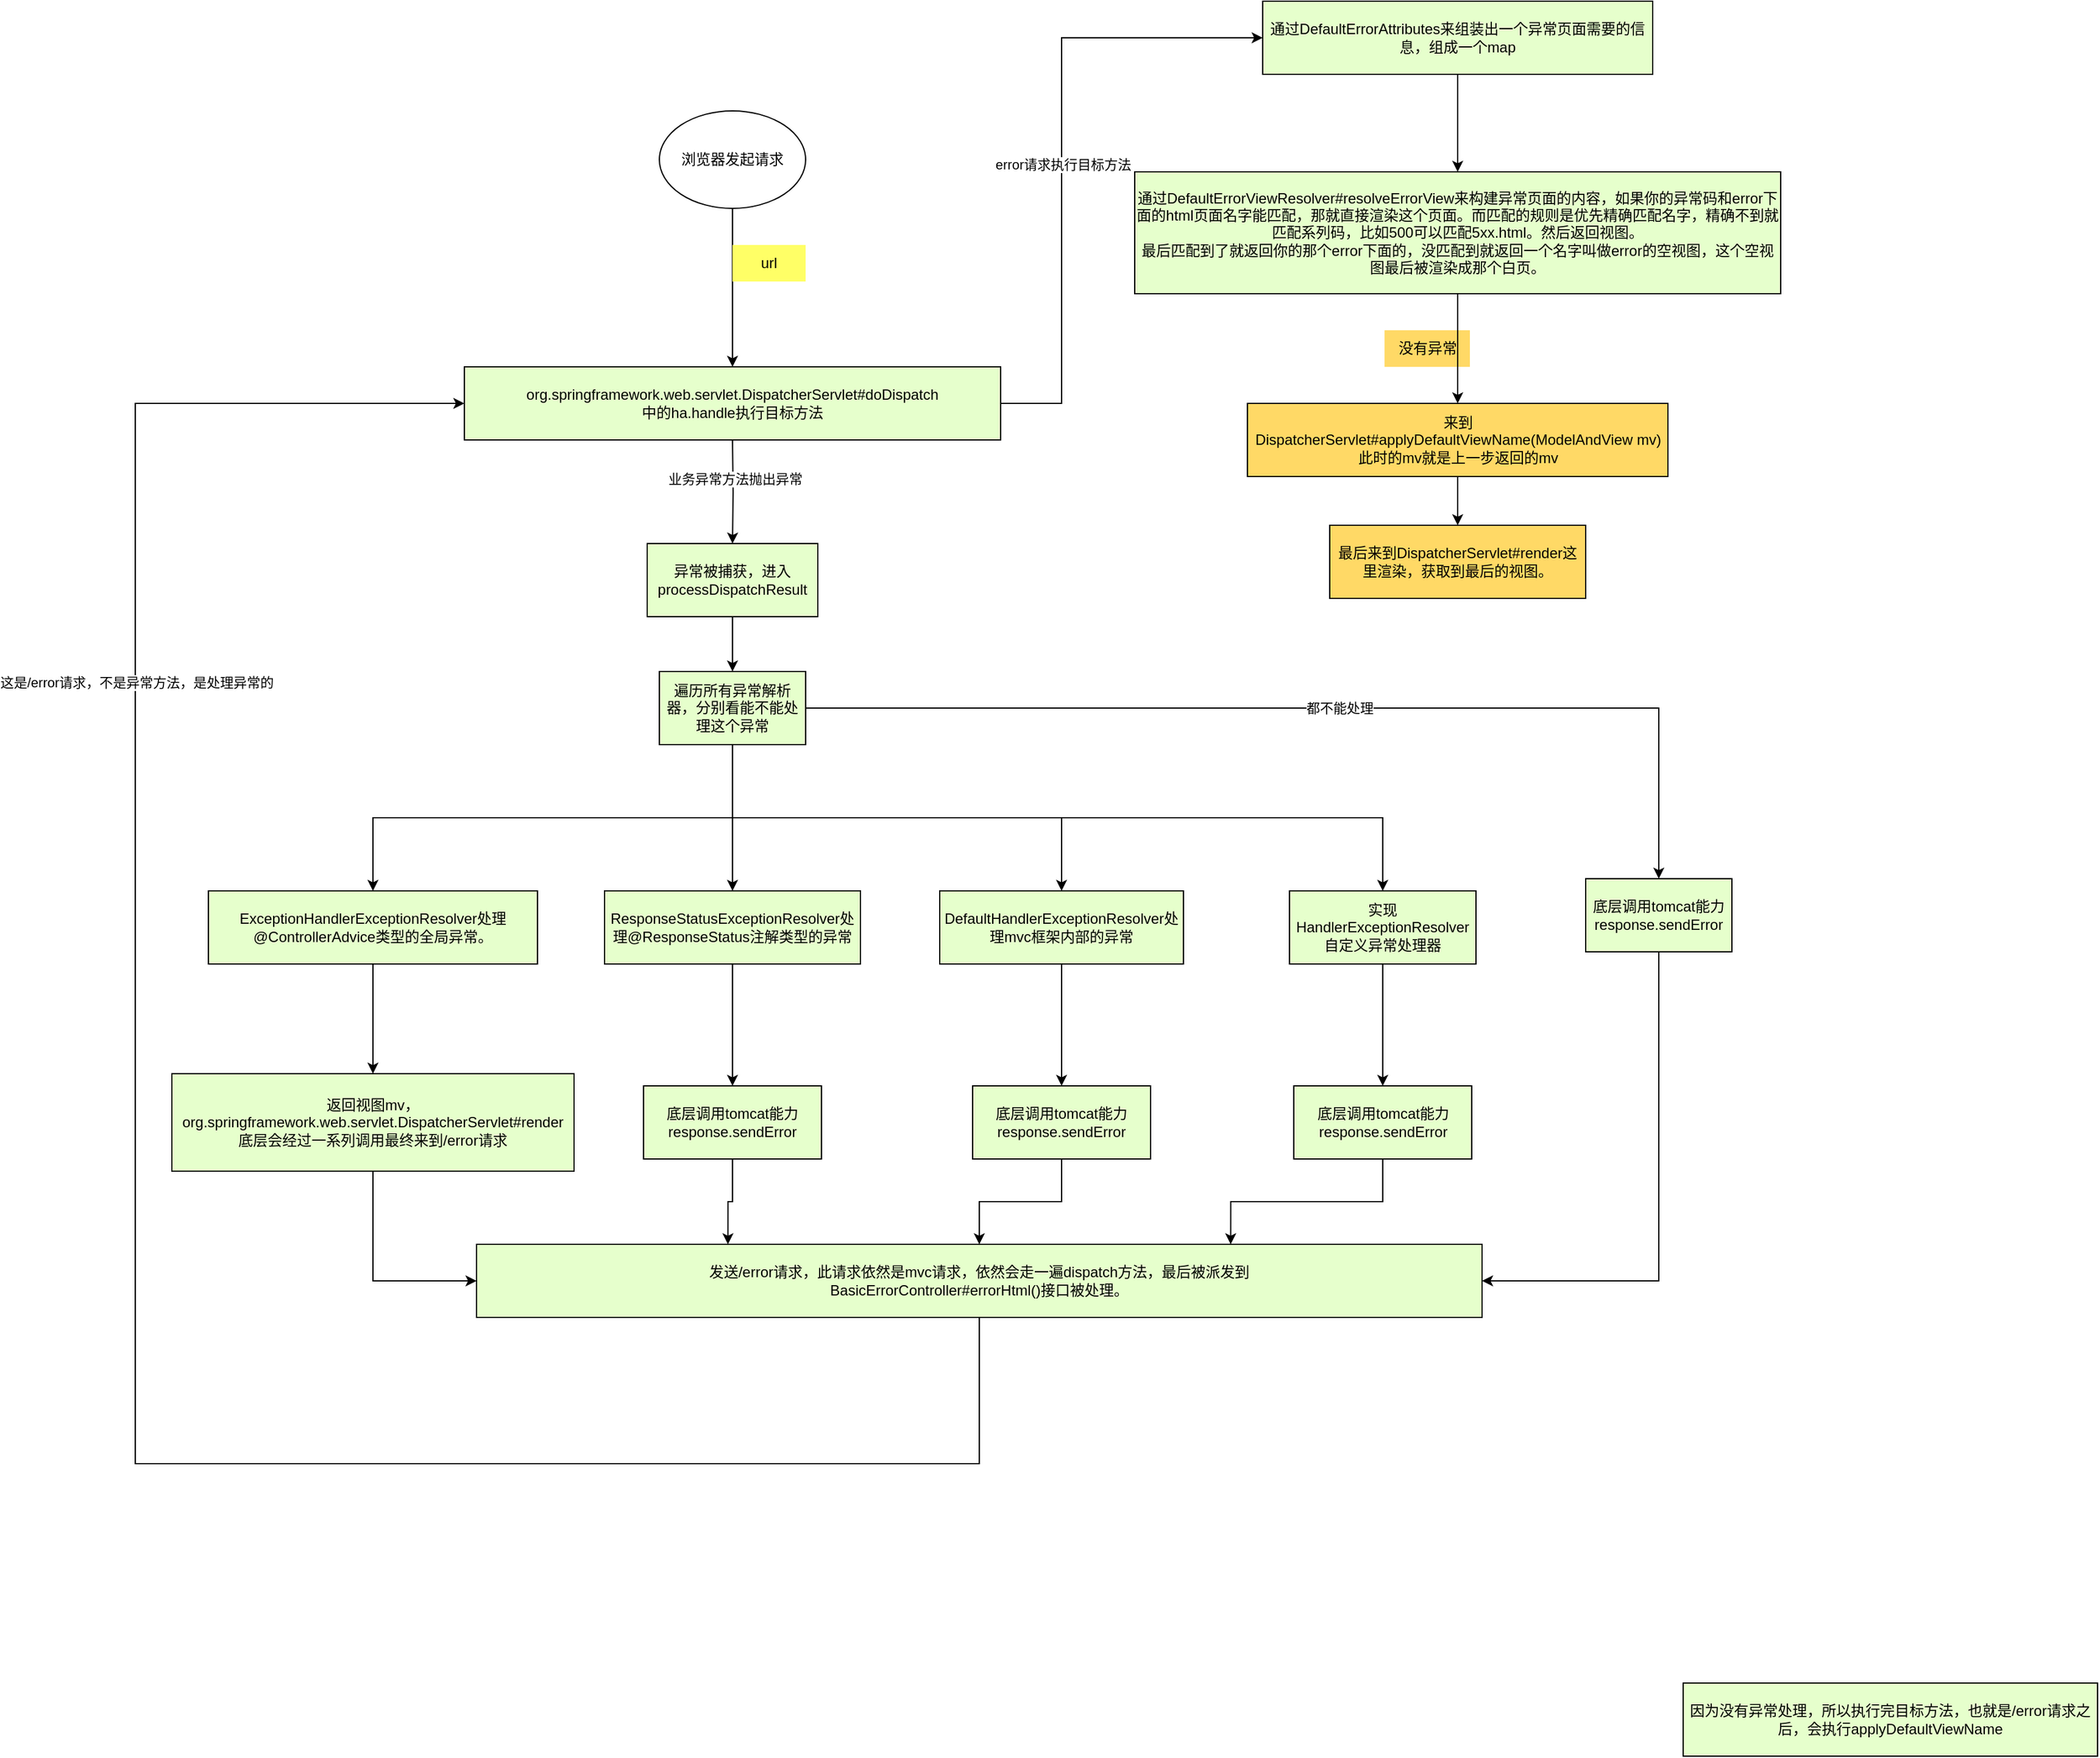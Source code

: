 <mxfile version="20.3.0" type="device"><diagram id="A09J66Cew0SkvIZXeu2I" name="第 1 页"><mxGraphModel dx="2489" dy="857" grid="1" gridSize="10" guides="1" tooltips="1" connect="1" arrows="1" fold="1" page="1" pageScale="1" pageWidth="827" pageHeight="1169" math="0" shadow="0"><root><mxCell id="0"/><mxCell id="1" parent="0"/><mxCell id="NnLZdMU39mSUy99b12eh-23" style="edgeStyle=orthogonalEdgeStyle;rounded=0;orthogonalLoop=1;jettySize=auto;html=1;exitX=0.5;exitY=1;exitDx=0;exitDy=0;entryX=0.5;entryY=0;entryDx=0;entryDy=0;" edge="1" parent="1" source="NnLZdMU39mSUy99b12eh-2" target="NnLZdMU39mSUy99b12eh-21"><mxGeometry relative="1" as="geometry"/></mxCell><mxCell id="NnLZdMU39mSUy99b12eh-2" value="浏览器发起请求" style="ellipse;whiteSpace=wrap;html=1;" vertex="1" parent="1"><mxGeometry x="310" y="200" width="120" height="80" as="geometry"/></mxCell><mxCell id="NnLZdMU39mSUy99b12eh-8" value="url" style="text;html=1;strokeColor=none;fillColor=#FFFF66;align=center;verticalAlign=middle;whiteSpace=wrap;rounded=0;" vertex="1" parent="1"><mxGeometry x="370" y="310" width="60" height="30" as="geometry"/></mxCell><mxCell id="NnLZdMU39mSUy99b12eh-17" style="edgeStyle=orthogonalEdgeStyle;rounded=0;orthogonalLoop=1;jettySize=auto;html=1;exitX=0.5;exitY=1;exitDx=0;exitDy=0;entryX=0.5;entryY=0;entryDx=0;entryDy=0;" edge="1" parent="1" target="NnLZdMU39mSUy99b12eh-16"><mxGeometry relative="1" as="geometry"><mxPoint x="370" y="470" as="sourcePoint"/></mxGeometry></mxCell><mxCell id="NnLZdMU39mSUy99b12eh-18" value="业务异常方法抛出异常" style="edgeLabel;html=1;align=center;verticalAlign=middle;resizable=0;points=[];" vertex="1" connectable="0" parent="NnLZdMU39mSUy99b12eh-17"><mxGeometry x="-0.247" y="1" relative="1" as="geometry"><mxPoint as="offset"/></mxGeometry></mxCell><mxCell id="NnLZdMU39mSUy99b12eh-15" value="没有异常" style="text;html=1;align=center;verticalAlign=middle;resizable=0;points=[];autosize=1;strokeColor=none;fillColor=#FFD966;" vertex="1" parent="1"><mxGeometry x="905" y="380" width="70" height="30" as="geometry"/></mxCell><mxCell id="NnLZdMU39mSUy99b12eh-20" style="edgeStyle=orthogonalEdgeStyle;rounded=0;orthogonalLoop=1;jettySize=auto;html=1;exitX=0.5;exitY=1;exitDx=0;exitDy=0;" edge="1" parent="1" source="NnLZdMU39mSUy99b12eh-16" target="NnLZdMU39mSUy99b12eh-19"><mxGeometry relative="1" as="geometry"/></mxCell><mxCell id="NnLZdMU39mSUy99b12eh-16" value="异常被捕获，进入&lt;br&gt;processDispatchResult" style="rounded=0;whiteSpace=wrap;html=1;fillColor=#E6FFCC;" vertex="1" parent="1"><mxGeometry x="300" y="555" width="140" height="60" as="geometry"/></mxCell><mxCell id="NnLZdMU39mSUy99b12eh-27" style="edgeStyle=orthogonalEdgeStyle;rounded=0;orthogonalLoop=1;jettySize=auto;html=1;exitX=1;exitY=0.5;exitDx=0;exitDy=0;" edge="1" parent="1" source="NnLZdMU39mSUy99b12eh-19" target="NnLZdMU39mSUy99b12eh-26"><mxGeometry relative="1" as="geometry"/></mxCell><mxCell id="NnLZdMU39mSUy99b12eh-29" value="都不能处理" style="edgeLabel;html=1;align=center;verticalAlign=middle;resizable=0;points=[];" vertex="1" connectable="0" parent="NnLZdMU39mSUy99b12eh-27"><mxGeometry x="0.043" relative="1" as="geometry"><mxPoint as="offset"/></mxGeometry></mxCell><mxCell id="NnLZdMU39mSUy99b12eh-31" style="edgeStyle=orthogonalEdgeStyle;rounded=0;orthogonalLoop=1;jettySize=auto;html=1;exitX=0.5;exitY=1;exitDx=0;exitDy=0;entryX=0.5;entryY=0;entryDx=0;entryDy=0;" edge="1" parent="1" source="NnLZdMU39mSUy99b12eh-19" target="NnLZdMU39mSUy99b12eh-25"><mxGeometry relative="1" as="geometry"/></mxCell><mxCell id="NnLZdMU39mSUy99b12eh-33" style="edgeStyle=orthogonalEdgeStyle;rounded=0;orthogonalLoop=1;jettySize=auto;html=1;exitX=0.5;exitY=1;exitDx=0;exitDy=0;entryX=0.5;entryY=0;entryDx=0;entryDy=0;" edge="1" parent="1" source="NnLZdMU39mSUy99b12eh-19" target="NnLZdMU39mSUy99b12eh-32"><mxGeometry relative="1" as="geometry"/></mxCell><mxCell id="NnLZdMU39mSUy99b12eh-35" style="edgeStyle=orthogonalEdgeStyle;rounded=0;orthogonalLoop=1;jettySize=auto;html=1;exitX=0.5;exitY=1;exitDx=0;exitDy=0;" edge="1" parent="1" source="NnLZdMU39mSUy99b12eh-19" target="NnLZdMU39mSUy99b12eh-34"><mxGeometry relative="1" as="geometry"/></mxCell><mxCell id="NnLZdMU39mSUy99b12eh-37" style="edgeStyle=orthogonalEdgeStyle;rounded=0;orthogonalLoop=1;jettySize=auto;html=1;exitX=0.5;exitY=1;exitDx=0;exitDy=0;entryX=0.5;entryY=0;entryDx=0;entryDy=0;" edge="1" parent="1" source="NnLZdMU39mSUy99b12eh-19" target="NnLZdMU39mSUy99b12eh-36"><mxGeometry relative="1" as="geometry"/></mxCell><mxCell id="NnLZdMU39mSUy99b12eh-19" value="遍历所有异常解析器，分别看能不能处理这个异常" style="rounded=0;whiteSpace=wrap;html=1;fillColor=#E6FFCC;" vertex="1" parent="1"><mxGeometry x="310" y="660" width="120" height="60" as="geometry"/></mxCell><mxCell id="NnLZdMU39mSUy99b12eh-73" style="edgeStyle=orthogonalEdgeStyle;rounded=0;orthogonalLoop=1;jettySize=auto;html=1;exitX=1;exitY=0.5;exitDx=0;exitDy=0;entryX=0;entryY=0.5;entryDx=0;entryDy=0;" edge="1" parent="1" source="NnLZdMU39mSUy99b12eh-21" target="NnLZdMU39mSUy99b12eh-71"><mxGeometry relative="1" as="geometry"><Array as="points"><mxPoint x="640" y="440"/><mxPoint x="640" y="140"/></Array></mxGeometry></mxCell><mxCell id="NnLZdMU39mSUy99b12eh-75" value="error请求执行目标方法" style="edgeLabel;html=1;align=center;verticalAlign=middle;resizable=0;points=[];" vertex="1" connectable="0" parent="NnLZdMU39mSUy99b12eh-73"><mxGeometry x="-0.045" y="-2" relative="1" as="geometry"><mxPoint x="-1" as="offset"/></mxGeometry></mxCell><mxCell id="NnLZdMU39mSUy99b12eh-78" value="&lt;span style=&quot;color: rgba(0, 0, 0, 0); font-family: monospace; font-size: 0px; text-align: start; background-color: rgb(248, 249, 250);&quot;&gt;%3CmxGraphModel%3E%3Croot%3E%3CmxCell%20id%3D%220%22%2F%3E%3CmxCell%20id%3D%221%22%20parent%3D%220%22%2F%3E%3CmxCell%20id%3D%222%22%20value%3D%22%E8%A2%AB%26lt%3Bspan%20style%3D%26quot%3Bfont-size%3A%2012px%3B%20background-color%3A%20rgb(248%2C%20249%2C%20250)%3B%26quot%3B%26gt%3BBasicErrorController%23errorHtml()%E6%8E%A5%E5%8F%A3%E5%A4%84%E7%90%86%26lt%3B%2Fspan%26gt%3B%22%20style%3D%22edgeLabel%3Bhtml%3D1%3Balign%3Dcenter%3BverticalAlign%3Dmiddle%3Bresizable%3D0%3Bpoints%3D%5B%5D%3B%22%20vertex%3D%221%22%20connectable%3D%220%22%20parent%3D%221%22%3E%3CmxGeometry%20x%3D%221340%22%20y%3D%22890.5%22%20as%3D%22geometry%22%2F%3E%3C%2FmxCell%3E%3C%2Froot%3E%3C%2FmxGraphModel%3E&lt;/span&gt;&lt;span style=&quot;color: rgba(0, 0, 0, 0); font-family: monospace; font-size: 0px; text-align: start; background-color: rgb(248, 249, 250);&quot;&gt;%3CmxGraphModel%3E%3Croot%3E%3CmxCell%20id%3D%220%22%2F%3E%3CmxCell%20id%3D%221%22%20parent%3D%220%22%2F%3E%3CmxCell%20id%3D%222%22%20value%3D%22%E8%A2%AB%26lt%3Bspan%20style%3D%26quot%3Bfont-size%3A%2012px%3B%20background-color%3A%20rgb(248%2C%20249%2C%20250)%3B%26quot%3B%26gt%3BBasicErrorController%23errorHtml()%E6%8E%A5%E5%8F%A3%E5%A4%84%E7%90%86%26lt%3B%2Fspan%26gt%3B%22%20style%3D%22edgeLabel%3Bhtml%3D1%3Balign%3Dcenter%3BverticalAlign%3Dmiddle%3Bresizable%3D0%3Bpoints%3D%5B%5D%3B%22%20vertex%3D%221%22%20connectable%3D%220%22%20parent%3D%221%22%3E%3CmxGeometry%20x%3D%221340%22%20y%3D%22890.5%22%20as%3D%22geometry%22%2F%3E%3C%2FmxCell%3E%3C%2Froot%3E%3C%2FmxGraphModel%3E&lt;/span&gt;" style="edgeLabel;html=1;align=center;verticalAlign=middle;resizable=0;points=[];" vertex="1" connectable="0" parent="NnLZdMU39mSUy99b12eh-73"><mxGeometry x="-0.433" y="-2" relative="1" as="geometry"><mxPoint as="offset"/></mxGeometry></mxCell><mxCell id="NnLZdMU39mSUy99b12eh-21" value="org.springframework.web.servlet.DispatcherServlet#doDispatch&lt;br&gt;中的ha.handle执行目标方法" style="rounded=0;whiteSpace=wrap;html=1;fillColor=#E6FFCC;" vertex="1" parent="1"><mxGeometry x="150" y="410" width="440" height="60" as="geometry"/></mxCell><mxCell id="NnLZdMU39mSUy99b12eh-55" style="edgeStyle=orthogonalEdgeStyle;rounded=0;orthogonalLoop=1;jettySize=auto;html=1;exitX=0.5;exitY=1;exitDx=0;exitDy=0;entryX=0.5;entryY=0;entryDx=0;entryDy=0;" edge="1" parent="1" source="NnLZdMU39mSUy99b12eh-25" target="NnLZdMU39mSUy99b12eh-54"><mxGeometry relative="1" as="geometry"/></mxCell><mxCell id="NnLZdMU39mSUy99b12eh-25" value="ExceptionHandlerExceptionResolver处理@ControllerAdvice类型的全局异常。" style="rounded=0;whiteSpace=wrap;html=1;fillColor=#E6FFCC;" vertex="1" parent="1"><mxGeometry x="-60" y="840" width="270" height="60" as="geometry"/></mxCell><mxCell id="NnLZdMU39mSUy99b12eh-50" style="edgeStyle=orthogonalEdgeStyle;rounded=0;orthogonalLoop=1;jettySize=auto;html=1;exitX=0.5;exitY=1;exitDx=0;exitDy=0;entryX=1;entryY=0.5;entryDx=0;entryDy=0;" edge="1" parent="1" source="NnLZdMU39mSUy99b12eh-26" target="NnLZdMU39mSUy99b12eh-45"><mxGeometry relative="1" as="geometry"/></mxCell><mxCell id="NnLZdMU39mSUy99b12eh-26" value="底层调用tomcat能力&lt;br&gt;response.sendError" style="rounded=0;whiteSpace=wrap;html=1;fillColor=#E6FFCC;" vertex="1" parent="1"><mxGeometry x="1070" y="830" width="120" height="60" as="geometry"/></mxCell><mxCell id="NnLZdMU39mSUy99b12eh-40" style="edgeStyle=orthogonalEdgeStyle;rounded=0;orthogonalLoop=1;jettySize=auto;html=1;exitX=0.5;exitY=1;exitDx=0;exitDy=0;entryX=0.5;entryY=0;entryDx=0;entryDy=0;" edge="1" parent="1" source="NnLZdMU39mSUy99b12eh-32" target="NnLZdMU39mSUy99b12eh-38"><mxGeometry relative="1" as="geometry"/></mxCell><mxCell id="NnLZdMU39mSUy99b12eh-32" value="ResponseStatusExceptionResolver处理@ResponseStatus注解类型的异常" style="rounded=0;whiteSpace=wrap;html=1;fillColor=#E6FFCC;" vertex="1" parent="1"><mxGeometry x="265" y="840" width="210" height="60" as="geometry"/></mxCell><mxCell id="NnLZdMU39mSUy99b12eh-42" style="edgeStyle=orthogonalEdgeStyle;rounded=0;orthogonalLoop=1;jettySize=auto;html=1;exitX=0.5;exitY=1;exitDx=0;exitDy=0;entryX=0.5;entryY=0;entryDx=0;entryDy=0;" edge="1" parent="1" source="NnLZdMU39mSUy99b12eh-34" target="NnLZdMU39mSUy99b12eh-41"><mxGeometry relative="1" as="geometry"/></mxCell><mxCell id="NnLZdMU39mSUy99b12eh-34" value="DefaultHandlerExceptionResolver处理mvc框架内部的异常" style="rounded=0;whiteSpace=wrap;html=1;fillColor=#E6FFCC;" vertex="1" parent="1"><mxGeometry x="540" y="840" width="200" height="60" as="geometry"/></mxCell><mxCell id="NnLZdMU39mSUy99b12eh-44" style="edgeStyle=orthogonalEdgeStyle;rounded=0;orthogonalLoop=1;jettySize=auto;html=1;exitX=0.5;exitY=1;exitDx=0;exitDy=0;entryX=0.5;entryY=0;entryDx=0;entryDy=0;" edge="1" parent="1" source="NnLZdMU39mSUy99b12eh-36" target="NnLZdMU39mSUy99b12eh-43"><mxGeometry relative="1" as="geometry"/></mxCell><mxCell id="NnLZdMU39mSUy99b12eh-36" value="实现HandlerExceptionResolver自定义异常处理器" style="rounded=0;whiteSpace=wrap;html=1;fillColor=#E6FFCC;" vertex="1" parent="1"><mxGeometry x="827" y="840" width="153" height="60" as="geometry"/></mxCell><mxCell id="NnLZdMU39mSUy99b12eh-51" style="edgeStyle=orthogonalEdgeStyle;rounded=0;orthogonalLoop=1;jettySize=auto;html=1;exitX=0.5;exitY=1;exitDx=0;exitDy=0;entryX=0.25;entryY=0;entryDx=0;entryDy=0;" edge="1" parent="1" source="NnLZdMU39mSUy99b12eh-38" target="NnLZdMU39mSUy99b12eh-45"><mxGeometry relative="1" as="geometry"/></mxCell><mxCell id="NnLZdMU39mSUy99b12eh-38" value="底层调用tomcat能力&lt;br&gt;response.sendError" style="rounded=0;whiteSpace=wrap;html=1;fillColor=#E6FFCC;" vertex="1" parent="1"><mxGeometry x="297" y="1000" width="146" height="60" as="geometry"/></mxCell><mxCell id="NnLZdMU39mSUy99b12eh-52" style="edgeStyle=orthogonalEdgeStyle;rounded=0;orthogonalLoop=1;jettySize=auto;html=1;exitX=0.5;exitY=1;exitDx=0;exitDy=0;entryX=0.5;entryY=0;entryDx=0;entryDy=0;" edge="1" parent="1" source="NnLZdMU39mSUy99b12eh-41" target="NnLZdMU39mSUy99b12eh-45"><mxGeometry relative="1" as="geometry"/></mxCell><mxCell id="NnLZdMU39mSUy99b12eh-41" value="底层调用tomcat能力&lt;br&gt;response.sendError" style="rounded=0;whiteSpace=wrap;html=1;fillColor=#E6FFCC;" vertex="1" parent="1"><mxGeometry x="567" y="1000" width="146" height="60" as="geometry"/></mxCell><mxCell id="NnLZdMU39mSUy99b12eh-53" style="edgeStyle=orthogonalEdgeStyle;rounded=0;orthogonalLoop=1;jettySize=auto;html=1;exitX=0.5;exitY=1;exitDx=0;exitDy=0;entryX=0.75;entryY=0;entryDx=0;entryDy=0;" edge="1" parent="1" source="NnLZdMU39mSUy99b12eh-43" target="NnLZdMU39mSUy99b12eh-45"><mxGeometry relative="1" as="geometry"/></mxCell><mxCell id="NnLZdMU39mSUy99b12eh-43" value="底层调用tomcat能力&lt;br&gt;response.sendError" style="rounded=0;whiteSpace=wrap;html=1;fillColor=#E6FFCC;" vertex="1" parent="1"><mxGeometry x="830.5" y="1000" width="146" height="60" as="geometry"/></mxCell><mxCell id="NnLZdMU39mSUy99b12eh-61" style="edgeStyle=orthogonalEdgeStyle;rounded=0;orthogonalLoop=1;jettySize=auto;html=1;exitX=0.5;exitY=1;exitDx=0;exitDy=0;entryX=0;entryY=0.5;entryDx=0;entryDy=0;" edge="1" parent="1" source="NnLZdMU39mSUy99b12eh-45" target="NnLZdMU39mSUy99b12eh-21"><mxGeometry relative="1" as="geometry"><Array as="points"><mxPoint x="573" y="1310"/><mxPoint x="-120" y="1310"/><mxPoint x="-120" y="440"/></Array></mxGeometry></mxCell><mxCell id="NnLZdMU39mSUy99b12eh-62" value="这是/error请求，不是异常方法，是处理异常的" style="edgeLabel;html=1;align=center;verticalAlign=middle;resizable=0;points=[];" vertex="1" connectable="0" parent="NnLZdMU39mSUy99b12eh-61"><mxGeometry x="0.49" y="-1" relative="1" as="geometry"><mxPoint y="1" as="offset"/></mxGeometry></mxCell><mxCell id="NnLZdMU39mSUy99b12eh-45" value="发送/error请求，此请求依然是mvc请求，依然会走一遍dispatch方法，最后被派发到&lt;br&gt;BasicErrorController#errorHtml()接口被处理。" style="rounded=0;whiteSpace=wrap;html=1;fillColor=#E6FFCC;" vertex="1" parent="1"><mxGeometry x="160" y="1130" width="825" height="60" as="geometry"/></mxCell><mxCell id="NnLZdMU39mSUy99b12eh-56" style="edgeStyle=orthogonalEdgeStyle;rounded=0;orthogonalLoop=1;jettySize=auto;html=1;exitX=0.5;exitY=1;exitDx=0;exitDy=0;entryX=0;entryY=0.5;entryDx=0;entryDy=0;" edge="1" parent="1" source="NnLZdMU39mSUy99b12eh-54" target="NnLZdMU39mSUy99b12eh-45"><mxGeometry relative="1" as="geometry"/></mxCell><mxCell id="NnLZdMU39mSUy99b12eh-54" value="返回视图mv，org.springframework.web.servlet.DispatcherServlet#render&lt;br&gt;底层会经过一系列调用最终来到/error请求" style="rounded=0;whiteSpace=wrap;html=1;fillColor=#E6FFCC;" vertex="1" parent="1"><mxGeometry x="-90" y="990" width="330" height="80" as="geometry"/></mxCell><mxCell id="NnLZdMU39mSUy99b12eh-70" value="因为没有异常处理，所以执行完目标方法，也就是/error请求之后，会执行applyDefaultViewName" style="rounded=0;whiteSpace=wrap;html=1;fillColor=#E6FFCC;" vertex="1" parent="1"><mxGeometry x="1150" y="1490" width="340" height="60" as="geometry"/></mxCell><mxCell id="NnLZdMU39mSUy99b12eh-74" style="edgeStyle=orthogonalEdgeStyle;rounded=0;orthogonalLoop=1;jettySize=auto;html=1;exitX=0.5;exitY=1;exitDx=0;exitDy=0;" edge="1" parent="1" source="NnLZdMU39mSUy99b12eh-71" target="NnLZdMU39mSUy99b12eh-72"><mxGeometry relative="1" as="geometry"/></mxCell><mxCell id="NnLZdMU39mSUy99b12eh-71" value="通过DefaultErrorAttributes来组装出一个异常页面需要的信息，组成一个map" style="rounded=0;whiteSpace=wrap;html=1;fillColor=#E6FFCC;" vertex="1" parent="1"><mxGeometry x="805" y="110" width="320" height="60" as="geometry"/></mxCell><mxCell id="NnLZdMU39mSUy99b12eh-80" style="edgeStyle=orthogonalEdgeStyle;rounded=0;orthogonalLoop=1;jettySize=auto;html=1;exitX=0.5;exitY=1;exitDx=0;exitDy=0;" edge="1" parent="1" source="NnLZdMU39mSUy99b12eh-72" target="NnLZdMU39mSUy99b12eh-79"><mxGeometry relative="1" as="geometry"/></mxCell><mxCell id="NnLZdMU39mSUy99b12eh-72" value="通过DefaultErrorViewResolver#resolveErrorView来构建异常页面的内容，如果你的异常码和error下面的html页面名字能匹配，那就直接渲染这个页面。而匹配的规则是优先精确匹配名字，精确不到就匹配系列码，比如500可以匹配5xx.html。然后返回视图。&lt;br&gt;最后匹配到了就返回你的那个error下面的，没匹配到就返回一个名字叫做error的空视图，这个空视图最后被渲染成那个白页。" style="rounded=0;whiteSpace=wrap;html=1;fillColor=#E6FFCC;" vertex="1" parent="1"><mxGeometry x="700" y="250" width="530" height="100" as="geometry"/></mxCell><mxCell id="NnLZdMU39mSUy99b12eh-82" style="edgeStyle=orthogonalEdgeStyle;rounded=0;orthogonalLoop=1;jettySize=auto;html=1;exitX=0.5;exitY=1;exitDx=0;exitDy=0;entryX=0.5;entryY=0;entryDx=0;entryDy=0;" edge="1" parent="1" source="NnLZdMU39mSUy99b12eh-79" target="NnLZdMU39mSUy99b12eh-81"><mxGeometry relative="1" as="geometry"/></mxCell><mxCell id="NnLZdMU39mSUy99b12eh-79" value="来到DispatcherServlet#applyDefaultViewName(ModelAndView&amp;nbsp;mv)此时的mv就是上一步返回的mv" style="rounded=0;whiteSpace=wrap;html=1;fillColor=#FFD966;" vertex="1" parent="1"><mxGeometry x="792.5" y="440" width="345" height="60" as="geometry"/></mxCell><mxCell id="NnLZdMU39mSUy99b12eh-81" value="最后来到DispatcherServlet#render这里渲染，获取到最后的视图。" style="rounded=0;whiteSpace=wrap;html=1;fillColor=#FFD966;" vertex="1" parent="1"><mxGeometry x="860" y="540" width="210" height="60" as="geometry"/></mxCell></root></mxGraphModel></diagram></mxfile>